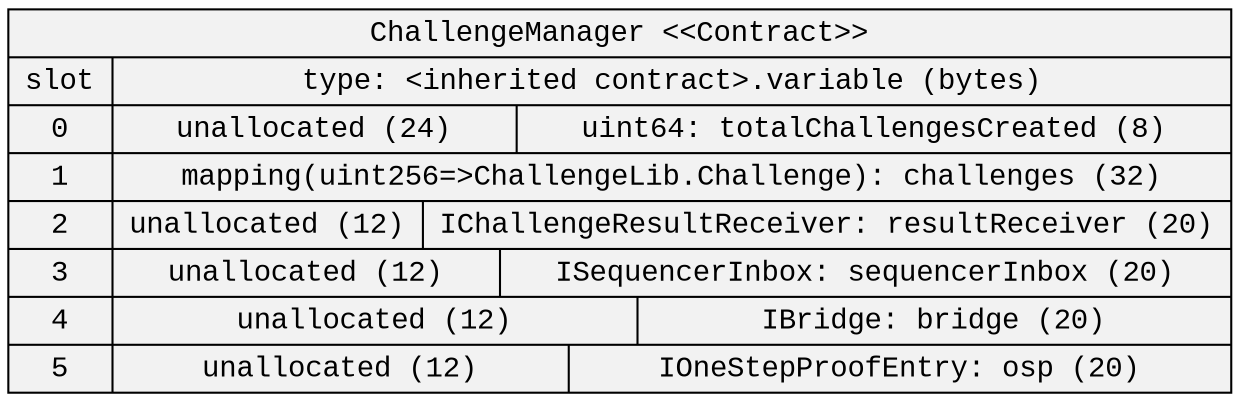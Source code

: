 
digraph StorageDiagram {
rankdir=LR
color=black
arrowhead=open
node [shape=record, style=filled, fillcolor=gray95 fontname="Courier New"]
1 [label="ChallengeManager \<\<Contract\>\>\n | {{ slot| 0 | 1 | 2 | 3 | 4 | 5 } | { type: \<inherited contract\>.variable (bytes) | {  unallocated (24)  |  uint64: totalChallengesCreated (8) } | {  mapping\(uint256=\>ChallengeLib.Challenge\): challenges (32) } | {  unallocated (12)  |  IChallengeResultReceiver: resultReceiver (20) } | {  unallocated (12)  |  ISequencerInbox: sequencerInbox (20) } | {  unallocated (12)  |  IBridge: bridge (20) } | {  unallocated (12)  |  IOneStepProofEntry: osp (20) }}}"]

}